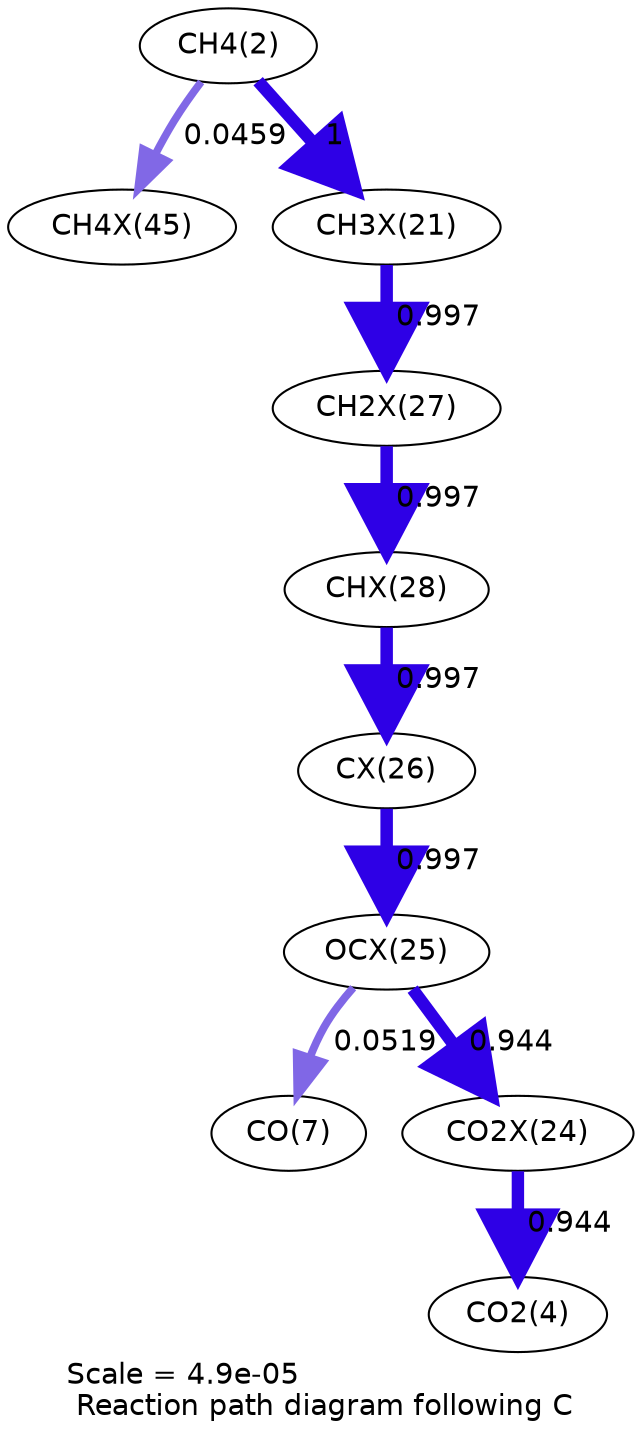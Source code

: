 digraph reaction_paths {
center=1;
s4 -> s32[fontname="Helvetica", penwidth=3.67, arrowsize=1.84, color="0.7, 0.546, 0.9"
, label=" 0.0459"];
s4 -> s24[fontname="Helvetica", penwidth=6, arrowsize=3, color="0.7, 1.5, 0.9"
, label=" 1"];
s24 -> s30[fontname="Helvetica", penwidth=6, arrowsize=3, color="0.7, 1.5, 0.9"
, label=" 0.997"];
s30 -> s31[fontname="Helvetica", penwidth=6, arrowsize=3, color="0.7, 1.5, 0.9"
, label=" 0.997"];
s31 -> s29[fontname="Helvetica", penwidth=6, arrowsize=3, color="0.7, 1.5, 0.9"
, label=" 0.997"];
s29 -> s28[fontname="Helvetica", penwidth=6, arrowsize=3, color="0.7, 1.5, 0.9"
, label=" 0.997"];
s28 -> s9[fontname="Helvetica", penwidth=3.77, arrowsize=1.88, color="0.7, 0.552, 0.9"
, label=" 0.0519"];
s28 -> s27[fontname="Helvetica", penwidth=5.96, arrowsize=2.98, color="0.7, 1.44, 0.9"
, label=" 0.944"];
s27 -> s6[fontname="Helvetica", penwidth=5.96, arrowsize=2.98, color="0.7, 1.44, 0.9"
, label=" 0.944"];
s4 [ fontname="Helvetica", label="CH4(2)"];
s6 [ fontname="Helvetica", label="CO2(4)"];
s9 [ fontname="Helvetica", label="CO(7)"];
s24 [ fontname="Helvetica", label="CH3X(21)"];
s27 [ fontname="Helvetica", label="CO2X(24)"];
s28 [ fontname="Helvetica", label="OCX(25)"];
s29 [ fontname="Helvetica", label="CX(26)"];
s30 [ fontname="Helvetica", label="CH2X(27)"];
s31 [ fontname="Helvetica", label="CHX(28)"];
s32 [ fontname="Helvetica", label="CH4X(45)"];
 label = "Scale = 4.9e-05\l Reaction path diagram following C";
 fontname = "Helvetica";
}
